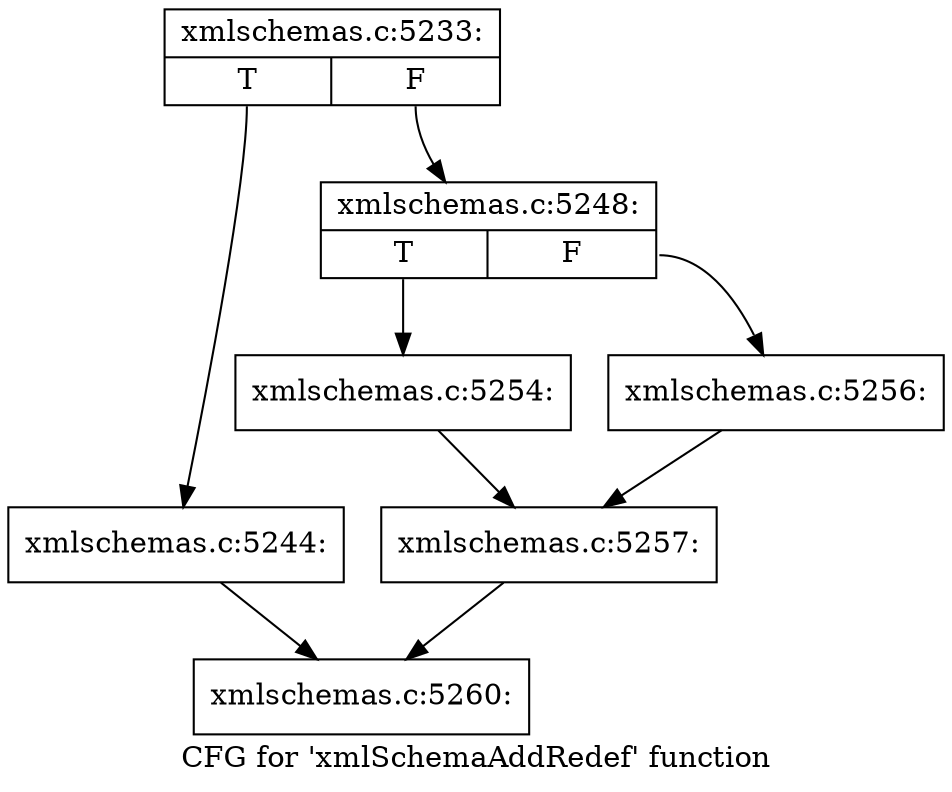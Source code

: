 digraph "CFG for 'xmlSchemaAddRedef' function" {
	label="CFG for 'xmlSchemaAddRedef' function";

	Node0x4db19a0 [shape=record,label="{xmlschemas.c:5233:|{<s0>T|<s1>F}}"];
	Node0x4db19a0:s0 -> Node0x4dbac80;
	Node0x4db19a0:s1 -> Node0x4dbacd0;
	Node0x4dbac80 [shape=record,label="{xmlschemas.c:5244:}"];
	Node0x4dbac80 -> Node0x4db1cb0;
	Node0x4dbacd0 [shape=record,label="{xmlschemas.c:5248:|{<s0>T|<s1>F}}"];
	Node0x4dbacd0:s0 -> Node0x4dbc2e0;
	Node0x4dbacd0:s1 -> Node0x4dbc380;
	Node0x4dbc2e0 [shape=record,label="{xmlschemas.c:5254:}"];
	Node0x4dbc2e0 -> Node0x4dbc330;
	Node0x4dbc380 [shape=record,label="{xmlschemas.c:5256:}"];
	Node0x4dbc380 -> Node0x4dbc330;
	Node0x4dbc330 [shape=record,label="{xmlschemas.c:5257:}"];
	Node0x4dbc330 -> Node0x4db1cb0;
	Node0x4db1cb0 [shape=record,label="{xmlschemas.c:5260:}"];
}
